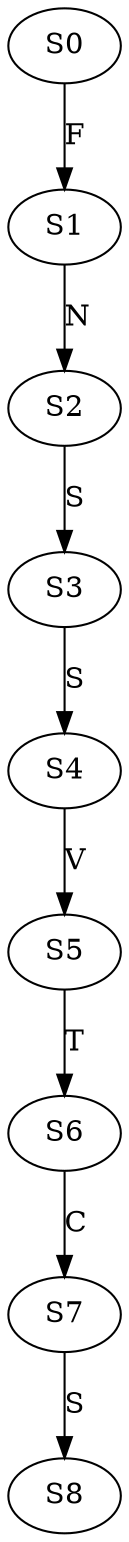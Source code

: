 strict digraph  {
	S0 -> S1 [ label = F ];
	S1 -> S2 [ label = N ];
	S2 -> S3 [ label = S ];
	S3 -> S4 [ label = S ];
	S4 -> S5 [ label = V ];
	S5 -> S6 [ label = T ];
	S6 -> S7 [ label = C ];
	S7 -> S8 [ label = S ];
}
